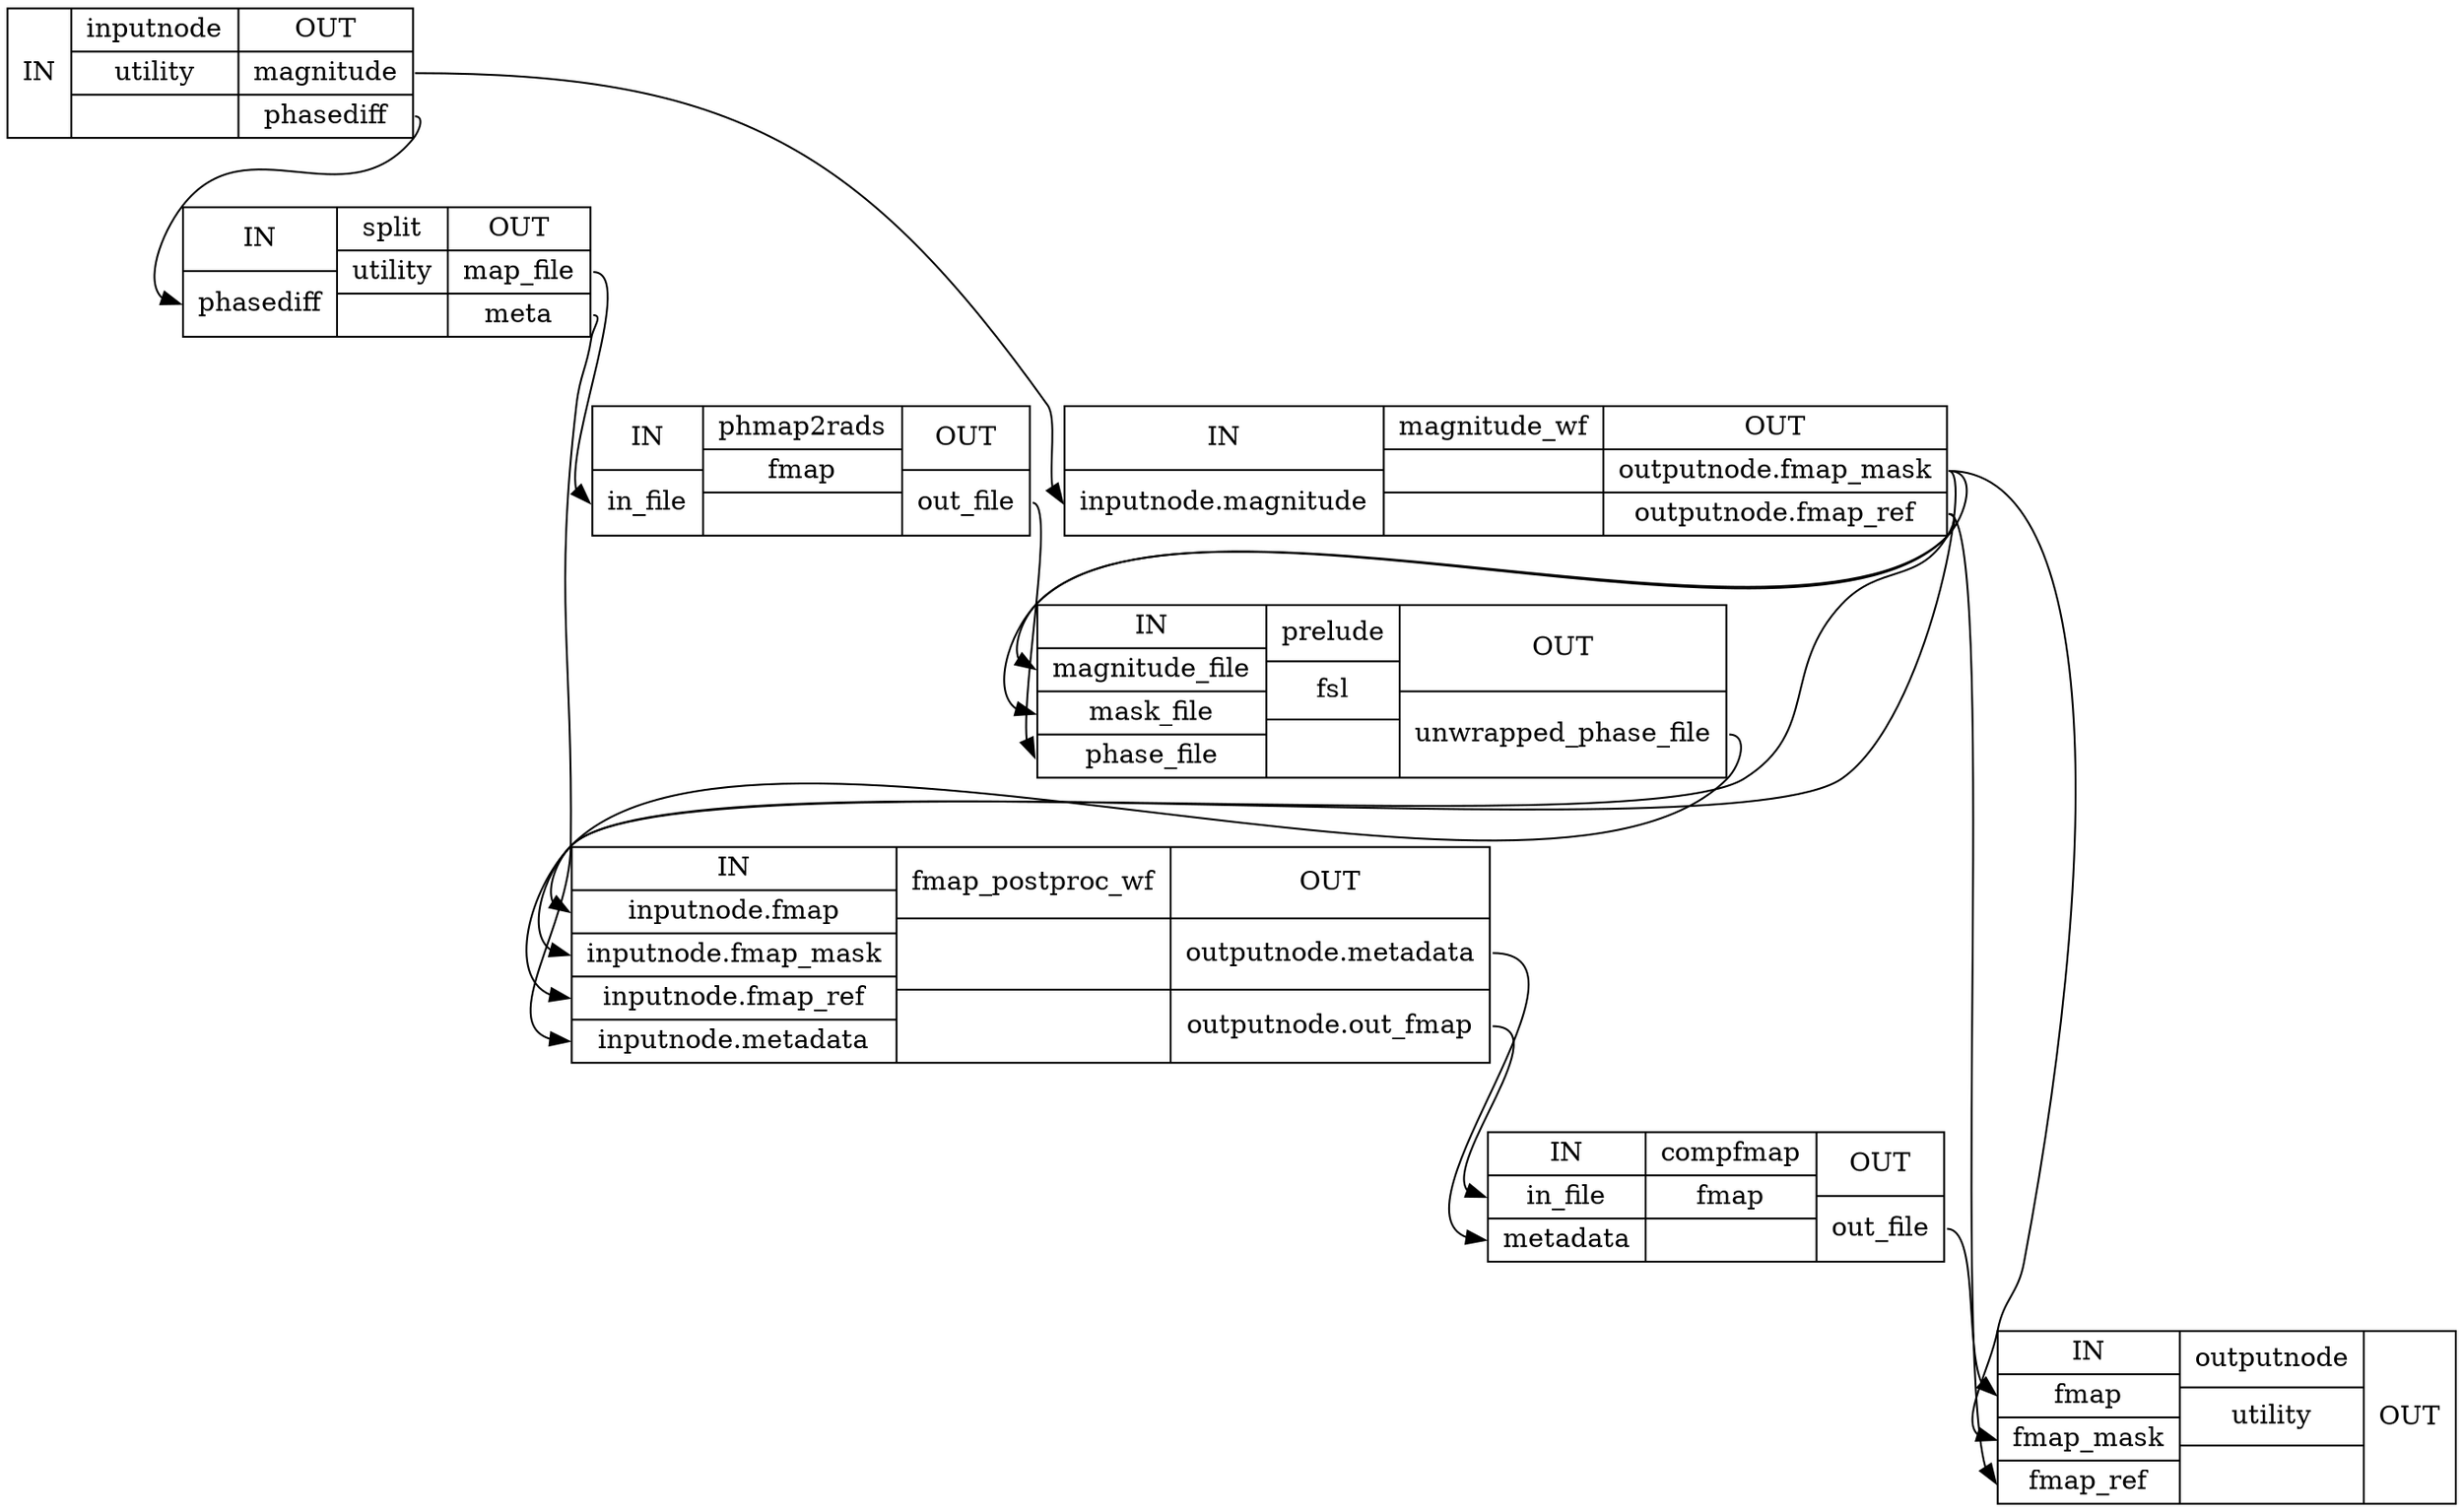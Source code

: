 digraph structs {
node [shape=record];
phdiff_wfinputnode [label="{IN}|{ inputnode | utility |  }|{OUT|<outmagnitude> magnitude|<outphasediff> phasediff}"];
phdiff_wfmagnitude_wf [label="{IN|<ininputnodemagnitude> inputnode.magnitude}|{ magnitude_wf |  |  }|{OUT|<outoutputnodefmapmask> outputnode.fmap_mask|<outoutputnodefmapref> outputnode.fmap_ref}"];
phdiff_wfsplit [label="{IN|<inphasediff> phasediff}|{ split | utility |  }|{OUT|<outmapfile> map_file|<outmeta> meta}"];
phdiff_wfphmap2rads [label="{IN|<ininfile> in_file}|{ phmap2rads | fmap |  }|{OUT|<outoutfile> out_file}"];
phdiff_wfprelude [label="{IN|<inmagnitudefile> magnitude_file|<inmaskfile> mask_file|<inphasefile> phase_file}|{ prelude | fsl |  }|{OUT|<outunwrappedphasefile> unwrapped_phase_file}"];
phdiff_wffmap_postproc_wf [label="{IN|<ininputnodefmap> inputnode.fmap|<ininputnodefmapmask> inputnode.fmap_mask|<ininputnodefmapref> inputnode.fmap_ref|<ininputnodemetadata> inputnode.metadata}|{ fmap_postproc_wf |  |  }|{OUT|<outoutputnodemetadata> outputnode.metadata|<outoutputnodeoutfmap> outputnode.out_fmap}"];
phdiff_wfcompfmap [label="{IN|<ininfile> in_file|<inmetadata> metadata}|{ compfmap | fmap |  }|{OUT|<outoutfile> out_file}"];
phdiff_wfoutputnode [label="{IN|<infmap> fmap|<infmapmask> fmap_mask|<infmapref> fmap_ref}|{ outputnode | utility |  }|{OUT}"];
phdiff_wfcompfmap:outoutfile:e -> phdiff_wfoutputnode:infmap:w;
phdiff_wffmap_postproc_wf:outoutputnodemetadata:e -> phdiff_wfcompfmap:inmetadata:w;
phdiff_wffmap_postproc_wf:outoutputnodeoutfmap:e -> phdiff_wfcompfmap:ininfile:w;
phdiff_wfinputnode:outmagnitude:e -> phdiff_wfmagnitude_wf:ininputnodemagnitude:w;
phdiff_wfinputnode:outphasediff:e -> phdiff_wfsplit:inphasediff:w;
phdiff_wfmagnitude_wf:outoutputnodefmapmask:e -> phdiff_wffmap_postproc_wf:ininputnodefmapmask:w;
phdiff_wfmagnitude_wf:outoutputnodefmapmask:e -> phdiff_wfoutputnode:infmapmask:w;
phdiff_wfmagnitude_wf:outoutputnodefmapmask:e -> phdiff_wfprelude:inmaskfile:w;
phdiff_wfmagnitude_wf:outoutputnodefmapref:e -> phdiff_wffmap_postproc_wf:ininputnodefmapref:w;
phdiff_wfmagnitude_wf:outoutputnodefmapref:e -> phdiff_wfoutputnode:infmapref:w;
phdiff_wfmagnitude_wf:outoutputnodefmapref:e -> phdiff_wfprelude:inmagnitudefile:w;
phdiff_wfphmap2rads:outoutfile:e -> phdiff_wfprelude:inphasefile:w;
phdiff_wfprelude:outunwrappedphasefile:e -> phdiff_wffmap_postproc_wf:ininputnodefmap:w;
phdiff_wfsplit:outmapfile:e -> phdiff_wfphmap2rads:ininfile:w;
phdiff_wfsplit:outmeta:e -> phdiff_wffmap_postproc_wf:ininputnodemetadata:w;
}